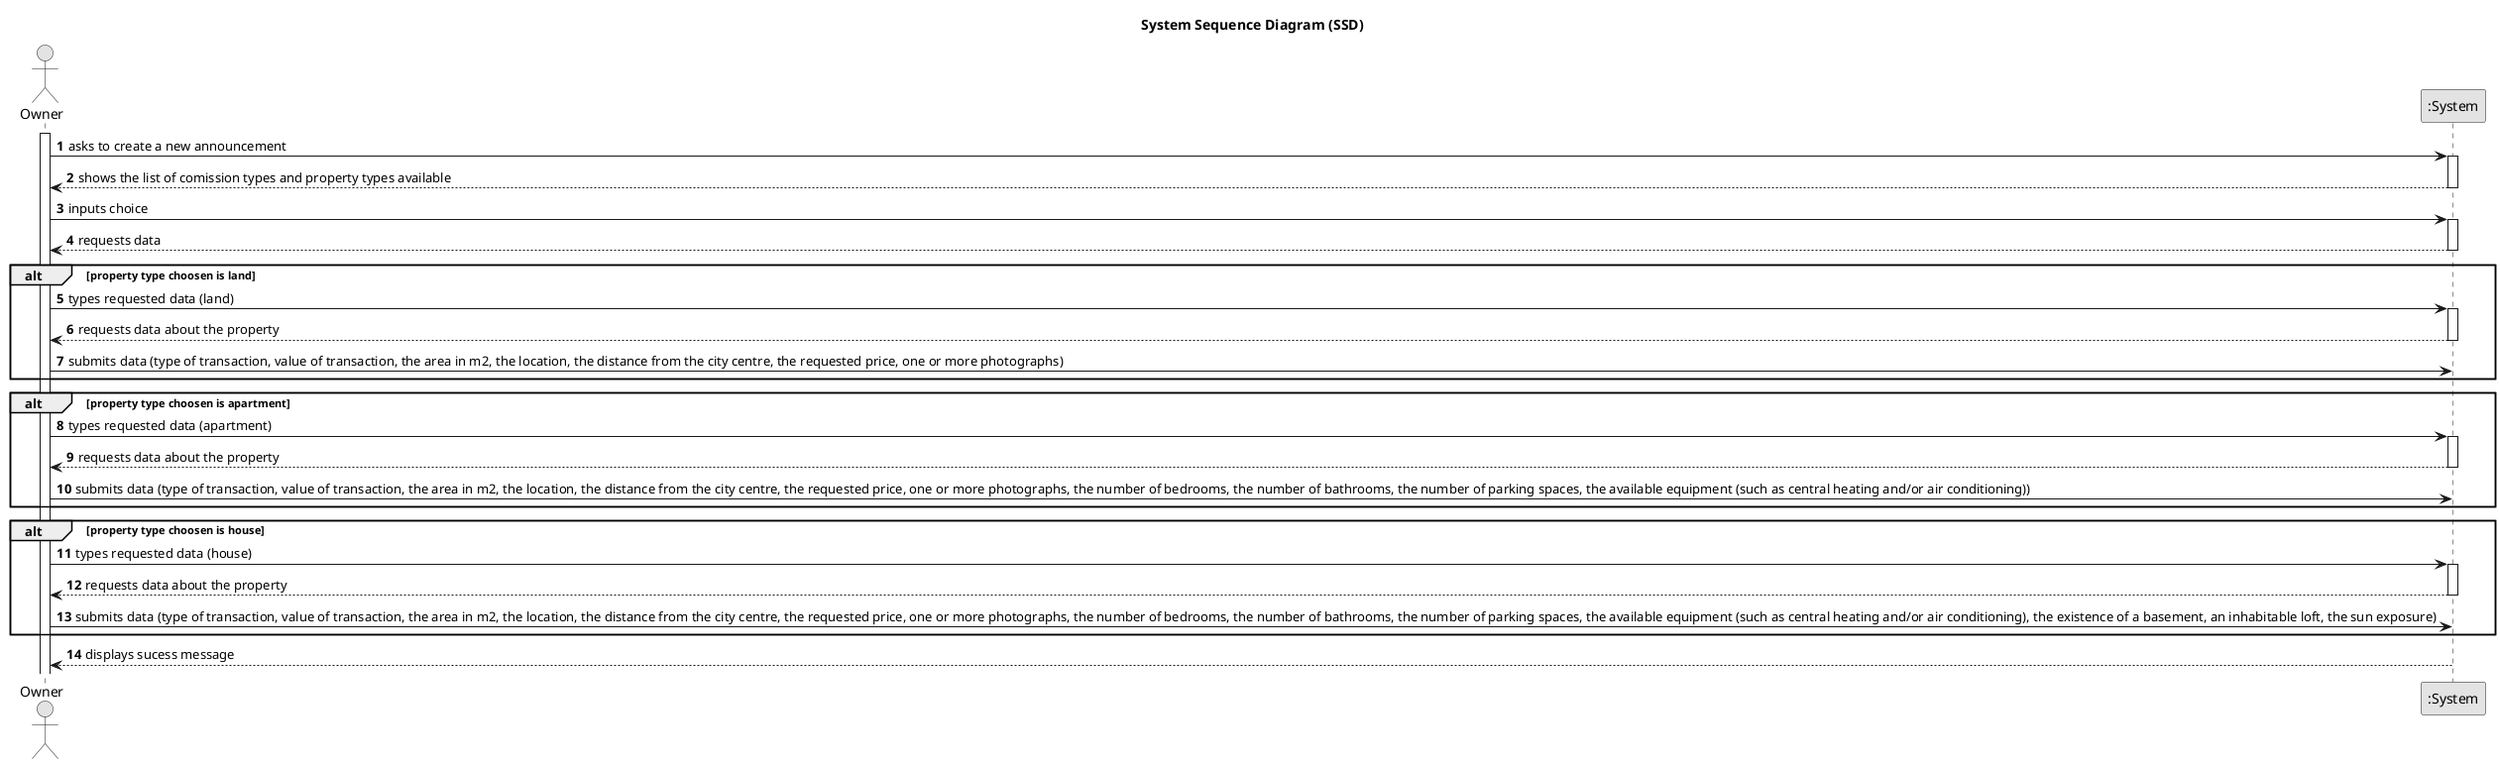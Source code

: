 @startuml
skinparam monochrome true
skinparam packageStyle rectangle
skinparam shadowing false

title System Sequence Diagram (SSD)

autonumber

actor "Owner" as User
participant ":System" as System

activate User

    User -> System : asks to create a new announcement
    activate System

        System --> User : shows the list of comission types and property types available
    deactivate System

    User -> System : inputs choice
    activate System

        System --> User : requests data
    deactivate System

    alt property type choosen is land
    User -> System : types requested data (land)
    activate System

        System --> User : requests data about the property
    deactivate System

    User -> System : submits data (type of transaction, value of transaction, the area in m2, the location, the distance from the city centre, the requested price, one or more photographs)
    end

    alt property type choosen is apartment
        User -> System : types requested data (apartment)
        activate System

            System --> User : requests data about the property
        deactivate System

        User -> System : submits data (type of transaction, value of transaction, the area in m2, the location, the distance from the city centre, the requested price, one or more photographs, the number of bedrooms, the number of bathrooms, the number of parking spaces, the available equipment (such as central heating and/or air conditioning))
    end

    alt property type choosen is house
            User -> System : types requested data (house)
            activate System

                System --> User : requests data about the property
            deactivate System

            User -> System : submits data (type of transaction, value of transaction, the area in m2, the location, the distance from the city centre, the requested price, one or more photographs, the number of bedrooms, the number of bathrooms, the number of parking spaces, the available equipment (such as central heating and/or air conditioning), the existence of a basement, an inhabitable loft, the sun exposure)
    end

    activate System

        System --> User : displays sucess message
    deactivate System

@enduml
@enduml
